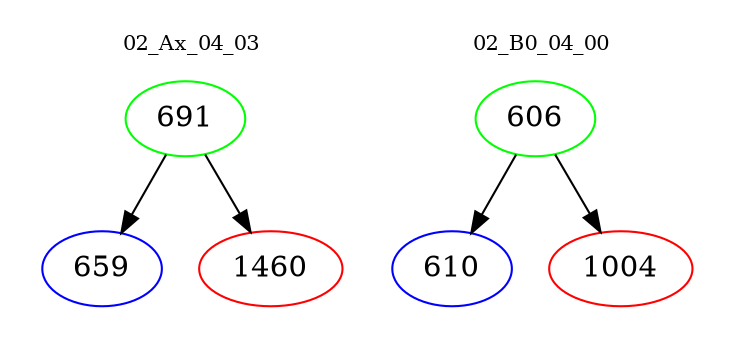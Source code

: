 digraph{
subgraph cluster_0 {
color = white
label = "02_Ax_04_03";
fontsize=10;
T0_691 [label="691", color="green"]
T0_691 -> T0_659 [color="black"]
T0_659 [label="659", color="blue"]
T0_691 -> T0_1460 [color="black"]
T0_1460 [label="1460", color="red"]
}
subgraph cluster_1 {
color = white
label = "02_B0_04_00";
fontsize=10;
T1_606 [label="606", color="green"]
T1_606 -> T1_610 [color="black"]
T1_610 [label="610", color="blue"]
T1_606 -> T1_1004 [color="black"]
T1_1004 [label="1004", color="red"]
}
}
